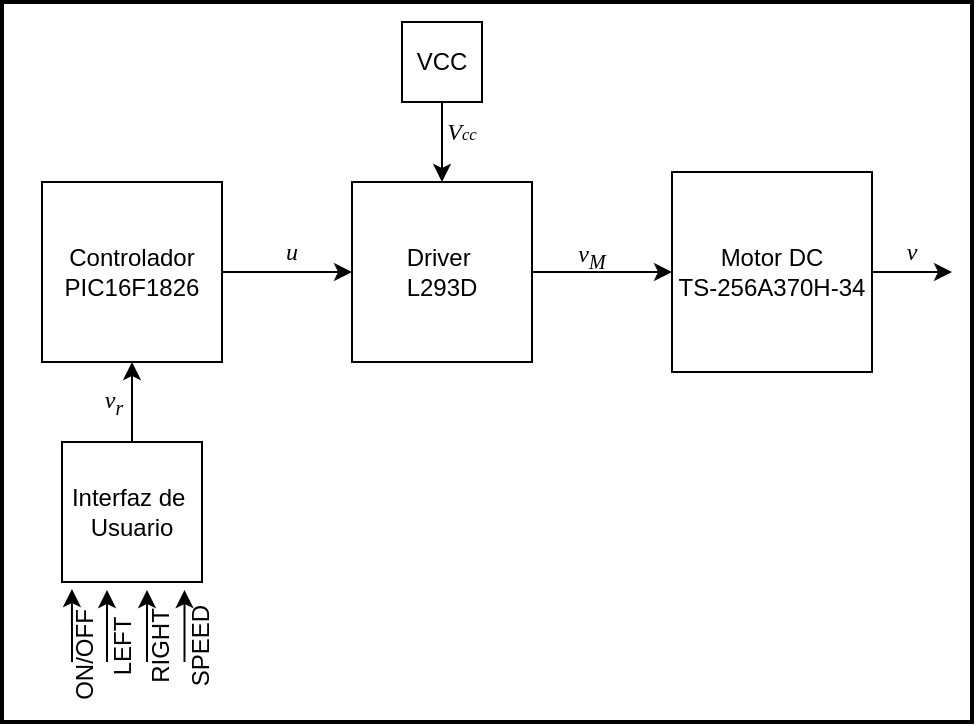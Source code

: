 <mxfile version="21.6.5" type="device">
  <diagram name="Página-1" id="AQiL5CLbj10GSPAd0xMS">
    <mxGraphModel dx="864" dy="516" grid="1" gridSize="10" guides="1" tooltips="1" connect="1" arrows="1" fold="1" page="1" pageScale="1" pageWidth="827" pageHeight="1169" math="0" shadow="0">
      <root>
        <mxCell id="0" />
        <mxCell id="1" parent="0" />
        <mxCell id="JYfDpKDLG0G60w1gXr9o-44" value="" style="rounded=0;whiteSpace=wrap;html=1;fillColor=none;strokeWidth=2;" vertex="1" parent="1">
          <mxGeometry x="165" y="130" width="485" height="360" as="geometry" />
        </mxCell>
        <mxCell id="JYfDpKDLG0G60w1gXr9o-1" value="Driver&amp;nbsp;&lt;br&gt;L293D" style="whiteSpace=wrap;html=1;aspect=fixed;" vertex="1" parent="1">
          <mxGeometry x="340" y="220" width="90" height="90" as="geometry" />
        </mxCell>
        <mxCell id="JYfDpKDLG0G60w1gXr9o-2" value="Controlador&lt;br&gt;PIC16F1826" style="whiteSpace=wrap;html=1;aspect=fixed;" vertex="1" parent="1">
          <mxGeometry x="185" y="220" width="90" height="90" as="geometry" />
        </mxCell>
        <mxCell id="JYfDpKDLG0G60w1gXr9o-3" value="Interfaz de&amp;nbsp;&lt;br&gt;Usuario" style="whiteSpace=wrap;html=1;aspect=fixed;" vertex="1" parent="1">
          <mxGeometry x="195" y="350" width="70" height="70" as="geometry" />
        </mxCell>
        <mxCell id="JYfDpKDLG0G60w1gXr9o-4" value="Motor DC&lt;br&gt;TS-256A370H-34" style="whiteSpace=wrap;html=1;aspect=fixed;" vertex="1" parent="1">
          <mxGeometry x="500" y="215" width="100" height="100" as="geometry" />
        </mxCell>
        <mxCell id="JYfDpKDLG0G60w1gXr9o-5" value="VCC" style="whiteSpace=wrap;html=1;aspect=fixed;" vertex="1" parent="1">
          <mxGeometry x="365" y="140" width="40" height="40" as="geometry" />
        </mxCell>
        <mxCell id="JYfDpKDLG0G60w1gXr9o-6" value="" style="endArrow=classic;html=1;rounded=0;exitX=0.5;exitY=1;exitDx=0;exitDy=0;entryX=0.5;entryY=0;entryDx=0;entryDy=0;" edge="1" parent="1" source="JYfDpKDLG0G60w1gXr9o-5" target="JYfDpKDLG0G60w1gXr9o-1">
          <mxGeometry width="50" height="50" relative="1" as="geometry">
            <mxPoint x="390" y="200" as="sourcePoint" />
            <mxPoint x="440" y="150" as="targetPoint" />
          </mxGeometry>
        </mxCell>
        <mxCell id="JYfDpKDLG0G60w1gXr9o-7" value="" style="endArrow=classic;html=1;rounded=0;exitX=1;exitY=0.5;exitDx=0;exitDy=0;entryX=0;entryY=0.5;entryDx=0;entryDy=0;" edge="1" parent="1" source="JYfDpKDLG0G60w1gXr9o-1" target="JYfDpKDLG0G60w1gXr9o-4">
          <mxGeometry width="50" height="50" relative="1" as="geometry">
            <mxPoint x="440" y="290" as="sourcePoint" />
            <mxPoint x="490" y="240" as="targetPoint" />
          </mxGeometry>
        </mxCell>
        <mxCell id="JYfDpKDLG0G60w1gXr9o-8" value="" style="endArrow=classic;html=1;rounded=0;exitX=1;exitY=0.5;exitDx=0;exitDy=0;entryX=0;entryY=0.5;entryDx=0;entryDy=0;" edge="1" parent="1" source="JYfDpKDLG0G60w1gXr9o-2" target="JYfDpKDLG0G60w1gXr9o-1">
          <mxGeometry width="50" height="50" relative="1" as="geometry">
            <mxPoint x="280" y="290" as="sourcePoint" />
            <mxPoint x="330" y="240" as="targetPoint" />
          </mxGeometry>
        </mxCell>
        <mxCell id="JYfDpKDLG0G60w1gXr9o-9" value="" style="endArrow=classic;html=1;rounded=0;entryX=0.5;entryY=1;entryDx=0;entryDy=0;exitX=0.5;exitY=0;exitDx=0;exitDy=0;" edge="1" parent="1" source="JYfDpKDLG0G60w1gXr9o-3" target="JYfDpKDLG0G60w1gXr9o-2">
          <mxGeometry width="50" height="50" relative="1" as="geometry">
            <mxPoint x="110" y="420" as="sourcePoint" />
            <mxPoint x="160" y="370" as="targetPoint" />
          </mxGeometry>
        </mxCell>
        <mxCell id="JYfDpKDLG0G60w1gXr9o-10" value="" style="endArrow=classic;html=1;rounded=0;entryX=0.071;entryY=1.05;entryDx=0;entryDy=0;entryPerimeter=0;" edge="1" parent="1" target="JYfDpKDLG0G60w1gXr9o-3">
          <mxGeometry width="50" height="50" relative="1" as="geometry">
            <mxPoint x="200" y="460" as="sourcePoint" />
            <mxPoint x="212.5" y="430" as="targetPoint" />
          </mxGeometry>
        </mxCell>
        <mxCell id="JYfDpKDLG0G60w1gXr9o-13" value="" style="endArrow=classic;html=1;rounded=0;exitX=1;exitY=0.5;exitDx=0;exitDy=0;" edge="1" parent="1" source="JYfDpKDLG0G60w1gXr9o-4">
          <mxGeometry width="50" height="50" relative="1" as="geometry">
            <mxPoint x="610" y="290" as="sourcePoint" />
            <mxPoint x="640" y="265" as="targetPoint" />
          </mxGeometry>
        </mxCell>
        <mxCell id="JYfDpKDLG0G60w1gXr9o-14" value="ON/OFF" style="text;html=1;strokeColor=none;fillColor=none;align=center;verticalAlign=middle;whiteSpace=wrap;rounded=0;rotation=-90;" vertex="1" parent="1">
          <mxGeometry x="180" y="456.25" width="52.5" as="geometry" />
        </mxCell>
        <mxCell id="JYfDpKDLG0G60w1gXr9o-19" value="LEFT" style="text;html=1;strokeColor=none;fillColor=none;align=center;verticalAlign=middle;whiteSpace=wrap;rounded=0;rotation=-90;" vertex="1" parent="1">
          <mxGeometry x="198.75" y="448.75" width="52.5" height="7.5" as="geometry" />
        </mxCell>
        <mxCell id="JYfDpKDLG0G60w1gXr9o-28" value="RIGHT" style="text;html=1;strokeColor=none;fillColor=none;align=center;verticalAlign=middle;whiteSpace=wrap;rounded=0;rotation=-90;" vertex="1" parent="1">
          <mxGeometry x="217.5" y="445" width="52.5" height="15" as="geometry" />
        </mxCell>
        <mxCell id="JYfDpKDLG0G60w1gXr9o-31" value="SPEED" style="text;html=1;strokeColor=none;fillColor=none;align=center;verticalAlign=middle;whiteSpace=wrap;rounded=0;rotation=-90;" vertex="1" parent="1">
          <mxGeometry x="237.5" y="445" width="52.5" height="15" as="geometry" />
        </mxCell>
        <mxCell id="JYfDpKDLG0G60w1gXr9o-33" value="" style="endArrow=classic;html=1;rounded=0;entryX=0.071;entryY=1.05;entryDx=0;entryDy=0;entryPerimeter=0;" edge="1" parent="1">
          <mxGeometry width="50" height="50" relative="1" as="geometry">
            <mxPoint x="217.5" y="460" as="sourcePoint" />
            <mxPoint x="217.5" y="424" as="targetPoint" />
          </mxGeometry>
        </mxCell>
        <mxCell id="JYfDpKDLG0G60w1gXr9o-35" value="" style="endArrow=classic;html=1;rounded=0;entryX=0.071;entryY=1.05;entryDx=0;entryDy=0;entryPerimeter=0;" edge="1" parent="1">
          <mxGeometry width="50" height="50" relative="1" as="geometry">
            <mxPoint x="237.5" y="460" as="sourcePoint" />
            <mxPoint x="237.5" y="424" as="targetPoint" />
          </mxGeometry>
        </mxCell>
        <mxCell id="JYfDpKDLG0G60w1gXr9o-36" value="" style="endArrow=classic;html=1;rounded=0;entryX=0.071;entryY=1.05;entryDx=0;entryDy=0;entryPerimeter=0;" edge="1" parent="1">
          <mxGeometry width="50" height="50" relative="1" as="geometry">
            <mxPoint x="256.25" y="460" as="sourcePoint" />
            <mxPoint x="256.25" y="424" as="targetPoint" />
          </mxGeometry>
        </mxCell>
        <mxCell id="JYfDpKDLG0G60w1gXr9o-37" value="&lt;i&gt;&lt;font face=&quot;Script MT Bold&quot;&gt;v&lt;sub style=&quot;&quot;&gt;r&lt;/sub&gt;&lt;/font&gt;&lt;/i&gt;" style="text;html=1;strokeColor=none;fillColor=none;align=center;verticalAlign=middle;whiteSpace=wrap;rounded=0;" vertex="1" parent="1">
          <mxGeometry x="191.25" y="315" width="60" height="30" as="geometry" />
        </mxCell>
        <mxCell id="JYfDpKDLG0G60w1gXr9o-38" value="&lt;font face=&quot;Script MT Bold&quot;&gt;&lt;i&gt;u&lt;/i&gt;&lt;/font&gt;" style="text;html=1;strokeColor=none;fillColor=none;align=center;verticalAlign=middle;whiteSpace=wrap;rounded=0;" vertex="1" parent="1">
          <mxGeometry x="280" y="240" width="60" height="30" as="geometry" />
        </mxCell>
        <mxCell id="JYfDpKDLG0G60w1gXr9o-39" value="&lt;font face=&quot;Script MT Bold&quot;&gt;&lt;i&gt;&lt;sub style=&quot;&quot;&gt;&lt;span style=&quot;font-size: 12px;&quot;&gt;v&lt;sub&gt;M&lt;/sub&gt;&lt;/span&gt;&lt;/sub&gt;&lt;/i&gt;&lt;/font&gt;" style="text;html=1;strokeColor=none;fillColor=none;align=center;verticalAlign=middle;whiteSpace=wrap;rounded=0;" vertex="1" parent="1">
          <mxGeometry x="430" y="240" width="60" height="30" as="geometry" />
        </mxCell>
        <mxCell id="JYfDpKDLG0G60w1gXr9o-41" value="&lt;font face=&quot;Script MT Bold&quot;&gt;&lt;i&gt;V&lt;span style=&quot;font-size: 8.333px;&quot;&gt;cc&lt;/span&gt;&lt;/i&gt;&lt;/font&gt;" style="text;html=1;strokeColor=none;fillColor=none;align=center;verticalAlign=middle;whiteSpace=wrap;rounded=0;" vertex="1" parent="1">
          <mxGeometry x="365" y="180" width="60" height="30" as="geometry" />
        </mxCell>
        <mxCell id="JYfDpKDLG0G60w1gXr9o-42" value="&lt;font face=&quot;Script MT Bold&quot;&gt;&lt;i&gt;v&lt;/i&gt;&lt;/font&gt;" style="text;html=1;strokeColor=none;fillColor=none;align=center;verticalAlign=middle;whiteSpace=wrap;rounded=0;" vertex="1" parent="1">
          <mxGeometry x="590" y="240" width="60" height="30" as="geometry" />
        </mxCell>
      </root>
    </mxGraphModel>
  </diagram>
</mxfile>
